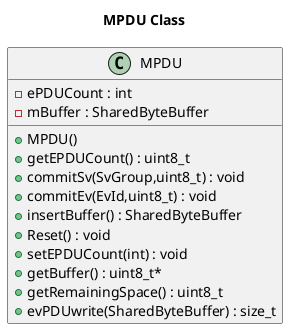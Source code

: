 @startuml
title MPDU Class

class MPDU{
    - ePDUCount : int
    - mBuffer : SharedByteBuffer
    + MPDU()
    + getEPDUCount() : uint8_t
    + commitSv(SvGroup,uint8_t) : void
    + commitEv(EvId,uint8_t) : void
    + insertBuffer() : SharedByteBuffer
    + Reset() : void
    + setEPDUCount(int) : void
    + getBuffer() : uint8_t*
    + getRemainingSpace() : uint8_t
    + evPDUwrite(SharedByteBuffer) : size_t
}


@enduml